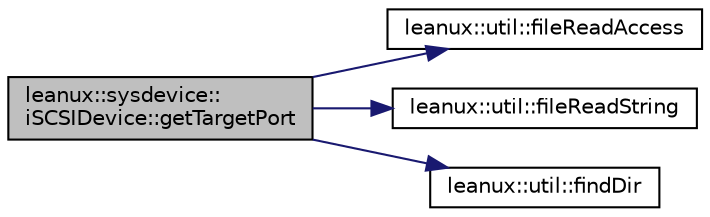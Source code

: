 digraph "leanux::sysdevice::iSCSIDevice::getTargetPort"
{
 // LATEX_PDF_SIZE
  bgcolor="transparent";
  edge [fontname="Helvetica",fontsize="10",labelfontname="Helvetica",labelfontsize="10"];
  node [fontname="Helvetica",fontsize="10",shape=record];
  rankdir="LR";
  Node1 [label="leanux::sysdevice::\liSCSIDevice::getTargetPort",height=0.2,width=0.4,color="black", fillcolor="grey75", style="filled", fontcolor="black",tooltip=" "];
  Node1 -> Node2 [color="midnightblue",fontsize="10",style="solid",fontname="Helvetica"];
  Node2 [label="leanux::util::fileReadAccess",height=0.2,width=0.4,color="black",URL="$namespaceleanux_1_1util.html#a6421ca2c46c56eebe1a486c6a498ce7d",tooltip="Test if a file exists and can be read."];
  Node1 -> Node3 [color="midnightblue",fontsize="10",style="solid",fontname="Helvetica"];
  Node3 [label="leanux::util::fileReadString",height=0.2,width=0.4,color="black",URL="$namespaceleanux_1_1util.html#a57bfd49353610b3d0b6d121b264c676e",tooltip="read the file as a single string."];
  Node1 -> Node4 [color="midnightblue",fontsize="10",style="solid",fontname="Helvetica"];
  Node4 [label="leanux::util::findDir",height=0.2,width=0.4,color="black",URL="$namespaceleanux_1_1util.html#adb3739607a9ec74d79fbebf4d45dd766",tooltip="Find subdirectories, first match is returned, if any."];
}
